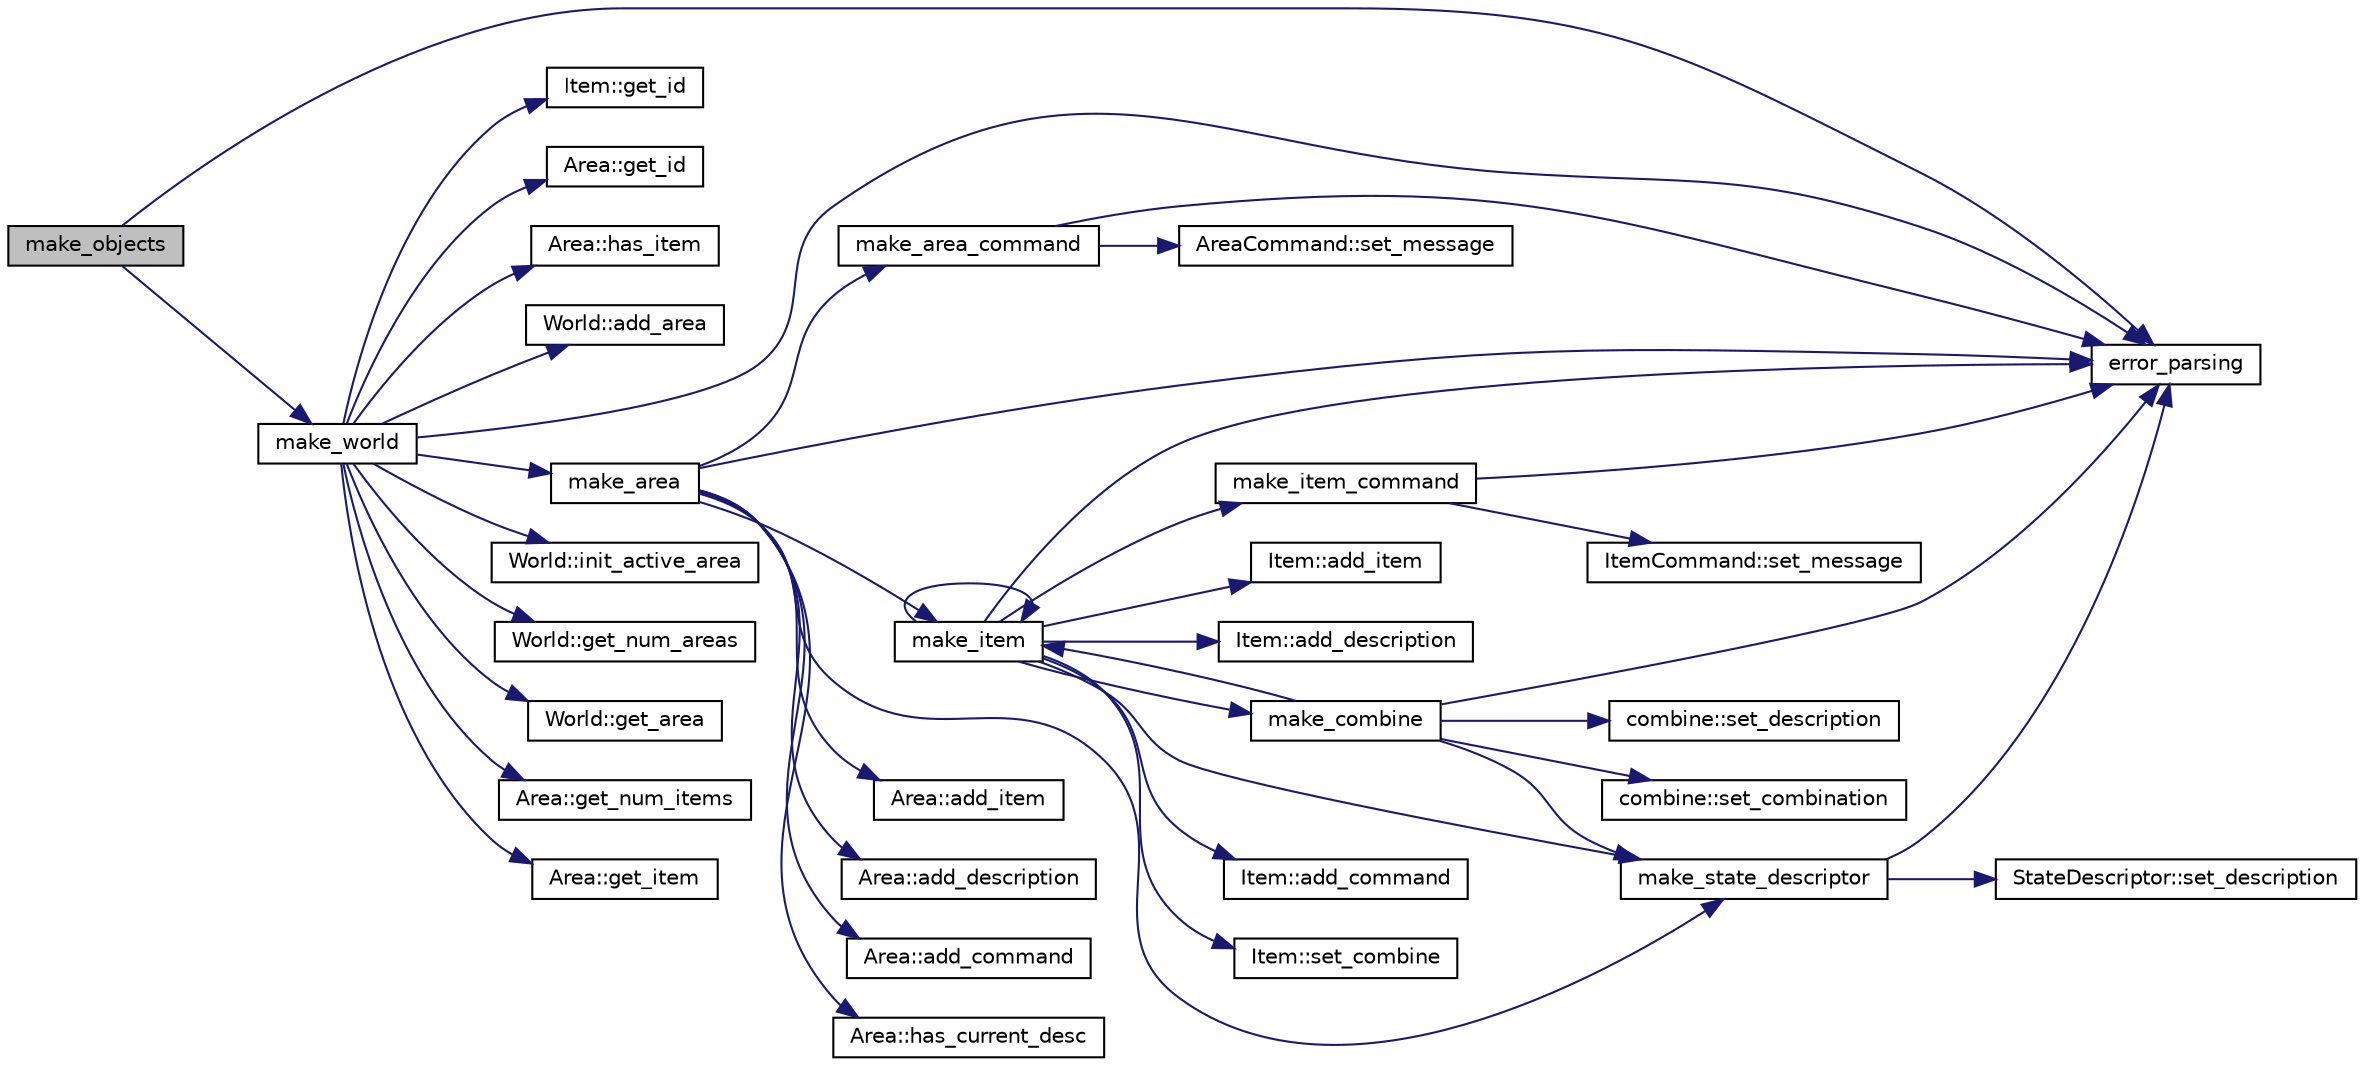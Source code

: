 digraph G
{
  edge [fontname="Helvetica",fontsize="10",labelfontname="Helvetica",labelfontsize="10"];
  node [fontname="Helvetica",fontsize="10",shape=record];
  rankdir="LR";
  Node1 [label="make_objects",height=0.2,width=0.4,color="black", fillcolor="grey75", style="filled" fontcolor="black"];
  Node1 -> Node2 [color="midnightblue",fontsize="10",style="solid"];
  Node2 [label="make_world",height=0.2,width=0.4,color="black", fillcolor="white", style="filled",URL="$parser_8cpp.html#aa822a7164b884d2b057604a10a69f160"];
  Node2 -> Node3 [color="midnightblue",fontsize="10",style="solid"];
  Node3 [label="World::add_area",height=0.2,width=0.4,color="black", fillcolor="white", style="filled",URL="$class_world.html#a64eb27a4ea7aaf9d36178e902676e8fe"];
  Node2 -> Node4 [color="midnightblue",fontsize="10",style="solid"];
  Node4 [label="make_area",height=0.2,width=0.4,color="black", fillcolor="white", style="filled",URL="$parser_8cpp.html#aa0a2a8e7e35261c36a5268b099b972c0"];
  Node4 -> Node5 [color="midnightblue",fontsize="10",style="solid"];
  Node5 [label="Area::add_description",height=0.2,width=0.4,color="black", fillcolor="white", style="filled",URL="$class_area.html#a27101dd552a05cebb467f108a5246278"];
  Node4 -> Node6 [color="midnightblue",fontsize="10",style="solid"];
  Node6 [label="make_state_descriptor",height=0.2,width=0.4,color="black", fillcolor="white", style="filled",URL="$parser_8cpp.html#a77cd775cd350280b4e707ba439f01e07"];
  Node6 -> Node7 [color="midnightblue",fontsize="10",style="solid"];
  Node7 [label="StateDescriptor::set_description",height=0.2,width=0.4,color="black", fillcolor="white", style="filled",URL="$class_state_descriptor.html#a58265248efa7a27af7e6bbddeab1d74a"];
  Node6 -> Node8 [color="midnightblue",fontsize="10",style="solid"];
  Node8 [label="error_parsing",height=0.2,width=0.4,color="black", fillcolor="white", style="filled",URL="$parser_8cpp.html#ab94991fee08560fa7428d41c2ead929f"];
  Node4 -> Node9 [color="midnightblue",fontsize="10",style="solid"];
  Node9 [label="Area::add_item",height=0.2,width=0.4,color="black", fillcolor="white", style="filled",URL="$class_area.html#a8f4693277743a9dbc6ac0212fc02c86f"];
  Node4 -> Node10 [color="midnightblue",fontsize="10",style="solid"];
  Node10 [label="make_item",height=0.2,width=0.4,color="black", fillcolor="white", style="filled",URL="$parser_8cpp.html#a3421b449747c2e99c3fa10aa82670030"];
  Node10 -> Node11 [color="midnightblue",fontsize="10",style="solid"];
  Node11 [label="Item::add_description",height=0.2,width=0.4,color="black", fillcolor="white", style="filled",URL="$class_item.html#af6e0efea4346f669ac5479b258511e68"];
  Node10 -> Node6 [color="midnightblue",fontsize="10",style="solid"];
  Node10 -> Node12 [color="midnightblue",fontsize="10",style="solid"];
  Node12 [label="Item::add_command",height=0.2,width=0.4,color="black", fillcolor="white", style="filled",URL="$class_item.html#ab78d891c3aed983ea7b2e5311b0da68c"];
  Node10 -> Node13 [color="midnightblue",fontsize="10",style="solid"];
  Node13 [label="make_item_command",height=0.2,width=0.4,color="black", fillcolor="white", style="filled",URL="$parser_8cpp.html#a2a662ae71857af8d6b9546479a6877ed"];
  Node13 -> Node14 [color="midnightblue",fontsize="10",style="solid"];
  Node14 [label="ItemCommand::set_message",height=0.2,width=0.4,color="black", fillcolor="white", style="filled",URL="$class_item_command.html#abe177c8696e00480a716959b335ebca8"];
  Node13 -> Node8 [color="midnightblue",fontsize="10",style="solid"];
  Node10 -> Node15 [color="midnightblue",fontsize="10",style="solid"];
  Node15 [label="Item::set_combine",height=0.2,width=0.4,color="black", fillcolor="white", style="filled",URL="$class_item.html#a183a0ec19bfd51e8af5f24d57880ccd1"];
  Node10 -> Node16 [color="midnightblue",fontsize="10",style="solid"];
  Node16 [label="make_combine",height=0.2,width=0.4,color="black", fillcolor="white", style="filled",URL="$parser_8cpp.html#a36b388b045cfd98000bb0a66df600421"];
  Node16 -> Node17 [color="midnightblue",fontsize="10",style="solid"];
  Node17 [label="combine::set_description",height=0.2,width=0.4,color="black", fillcolor="white", style="filled",URL="$classcombine.html#aa897ba56cee21fdf777faa854910e75f"];
  Node16 -> Node6 [color="midnightblue",fontsize="10",style="solid"];
  Node16 -> Node18 [color="midnightblue",fontsize="10",style="solid"];
  Node18 [label="combine::set_combination",height=0.2,width=0.4,color="black", fillcolor="white", style="filled",URL="$classcombine.html#ac6c0a056bd26d65601555c9058621704"];
  Node16 -> Node10 [color="midnightblue",fontsize="10",style="solid"];
  Node16 -> Node8 [color="midnightblue",fontsize="10",style="solid"];
  Node10 -> Node19 [color="midnightblue",fontsize="10",style="solid"];
  Node19 [label="Item::add_item",height=0.2,width=0.4,color="black", fillcolor="white", style="filled",URL="$class_item.html#a9edf14d98665b133106339442b972837"];
  Node10 -> Node10 [color="midnightblue",fontsize="10",style="solid"];
  Node10 -> Node8 [color="midnightblue",fontsize="10",style="solid"];
  Node4 -> Node20 [color="midnightblue",fontsize="10",style="solid"];
  Node20 [label="Area::add_command",height=0.2,width=0.4,color="black", fillcolor="white", style="filled",URL="$class_area.html#a61f8a73da43dbfa8259a308cb61a28f0"];
  Node4 -> Node21 [color="midnightblue",fontsize="10",style="solid"];
  Node21 [label="make_area_command",height=0.2,width=0.4,color="black", fillcolor="white", style="filled",URL="$parser_8cpp.html#a26bb113d0e19c9b78379bbde522c7e76"];
  Node21 -> Node22 [color="midnightblue",fontsize="10",style="solid"];
  Node22 [label="AreaCommand::set_message",height=0.2,width=0.4,color="black", fillcolor="white", style="filled",URL="$class_area_command.html#a1a081291614ee6ff8c5841d2753b3b1b"];
  Node21 -> Node8 [color="midnightblue",fontsize="10",style="solid"];
  Node4 -> Node8 [color="midnightblue",fontsize="10",style="solid"];
  Node4 -> Node23 [color="midnightblue",fontsize="10",style="solid"];
  Node23 [label="Area::has_current_desc",height=0.2,width=0.4,color="black", fillcolor="white", style="filled",URL="$class_area.html#a7a2701d4527e084ea7f8944925b539d7"];
  Node2 -> Node8 [color="midnightblue",fontsize="10",style="solid"];
  Node2 -> Node24 [color="midnightblue",fontsize="10",style="solid"];
  Node24 [label="World::init_active_area",height=0.2,width=0.4,color="black", fillcolor="white", style="filled",URL="$class_world.html#a8dadd0ff476194c1c6de68338d2012cf"];
  Node2 -> Node25 [color="midnightblue",fontsize="10",style="solid"];
  Node25 [label="World::get_num_areas",height=0.2,width=0.4,color="black", fillcolor="white", style="filled",URL="$class_world.html#a85cfec55f3135621a8a4a1f438f5cb93"];
  Node2 -> Node26 [color="midnightblue",fontsize="10",style="solid"];
  Node26 [label="World::get_area",height=0.2,width=0.4,color="black", fillcolor="white", style="filled",URL="$class_world.html#ac7e22e2323d311975c288496ca755bff"];
  Node2 -> Node27 [color="midnightblue",fontsize="10",style="solid"];
  Node27 [label="Area::get_num_items",height=0.2,width=0.4,color="black", fillcolor="white", style="filled",URL="$class_area.html#aee8135f25247d5e06dc0b28bf8cabcba"];
  Node2 -> Node28 [color="midnightblue",fontsize="10",style="solid"];
  Node28 [label="Area::get_item",height=0.2,width=0.4,color="black", fillcolor="white", style="filled",URL="$class_area.html#a11b2c96e1abfc4146e6d8c2a8da83d34"];
  Node2 -> Node29 [color="midnightblue",fontsize="10",style="solid"];
  Node29 [label="Item::get_id",height=0.2,width=0.4,color="black", fillcolor="white", style="filled",URL="$class_item.html#a7a3aedd7ab7f81327f57343dcb55d42d"];
  Node2 -> Node30 [color="midnightblue",fontsize="10",style="solid"];
  Node30 [label="Area::get_id",height=0.2,width=0.4,color="black", fillcolor="white", style="filled",URL="$class_area.html#a19d6622fb6fb95f6ba5fb212e26728e6"];
  Node2 -> Node31 [color="midnightblue",fontsize="10",style="solid"];
  Node31 [label="Area::has_item",height=0.2,width=0.4,color="black", fillcolor="white", style="filled",URL="$class_area.html#adcc60d9dea5808c8bb0e21d672667b29"];
  Node1 -> Node8 [color="midnightblue",fontsize="10",style="solid"];
}
